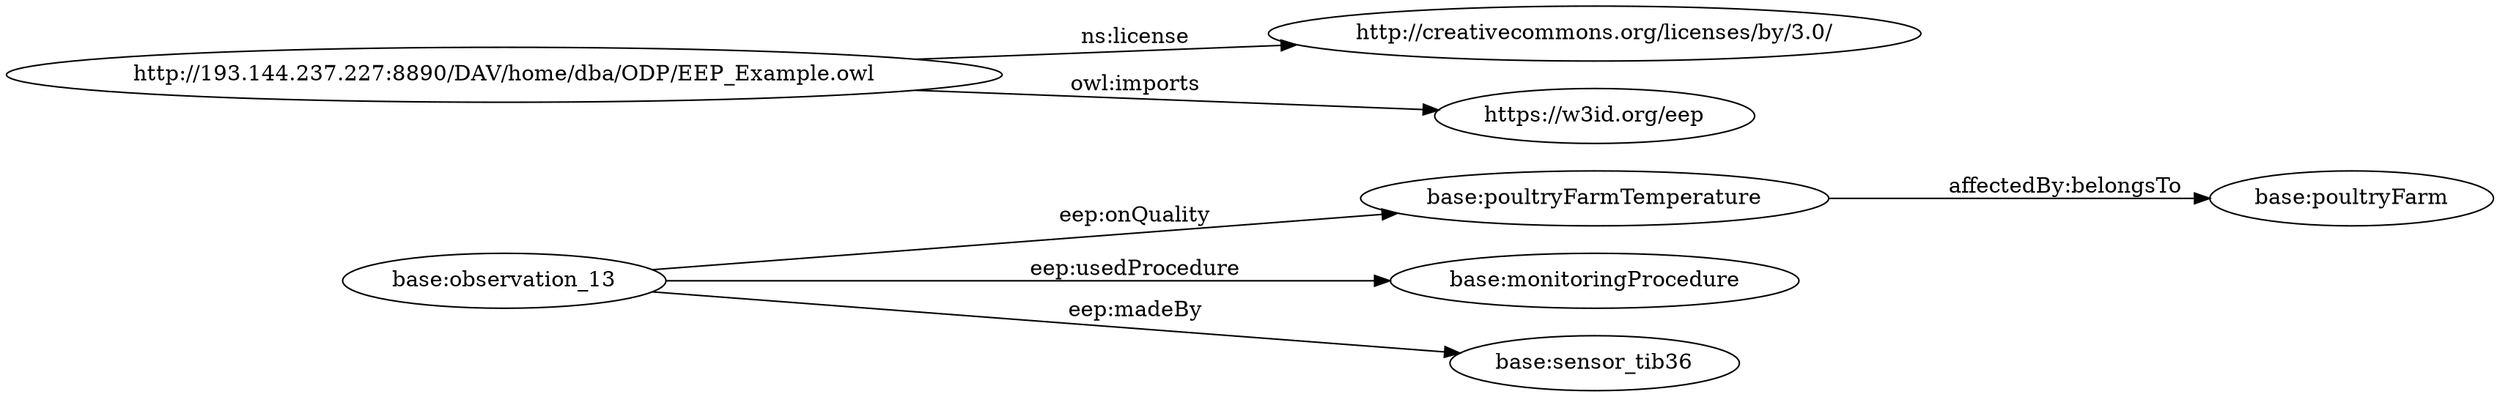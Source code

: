 digraph ar2dtool_diagram { 
rankdir=LR;
size="1501"
	"base:poultryFarmTemperature" -> "base:poultryFarm" [ label = "affectedBy:belongsTo" ];
	"http://193.144.237.227:8890/DAV/home/dba/ODP/EEP_Example.owl" -> "http://creativecommons.org/licenses/by/3.0/" [ label = "ns:license" ];
	"http://193.144.237.227:8890/DAV/home/dba/ODP/EEP_Example.owl" -> "https://w3id.org/eep" [ label = "owl:imports" ];
	"base:observation_13" -> "base:monitoringProcedure" [ label = "eep:usedProcedure" ];
	"base:observation_13" -> "base:poultryFarmTemperature" [ label = "eep:onQuality" ];
	"base:observation_13" -> "base:sensor_tib36" [ label = "eep:madeBy" ];

}
